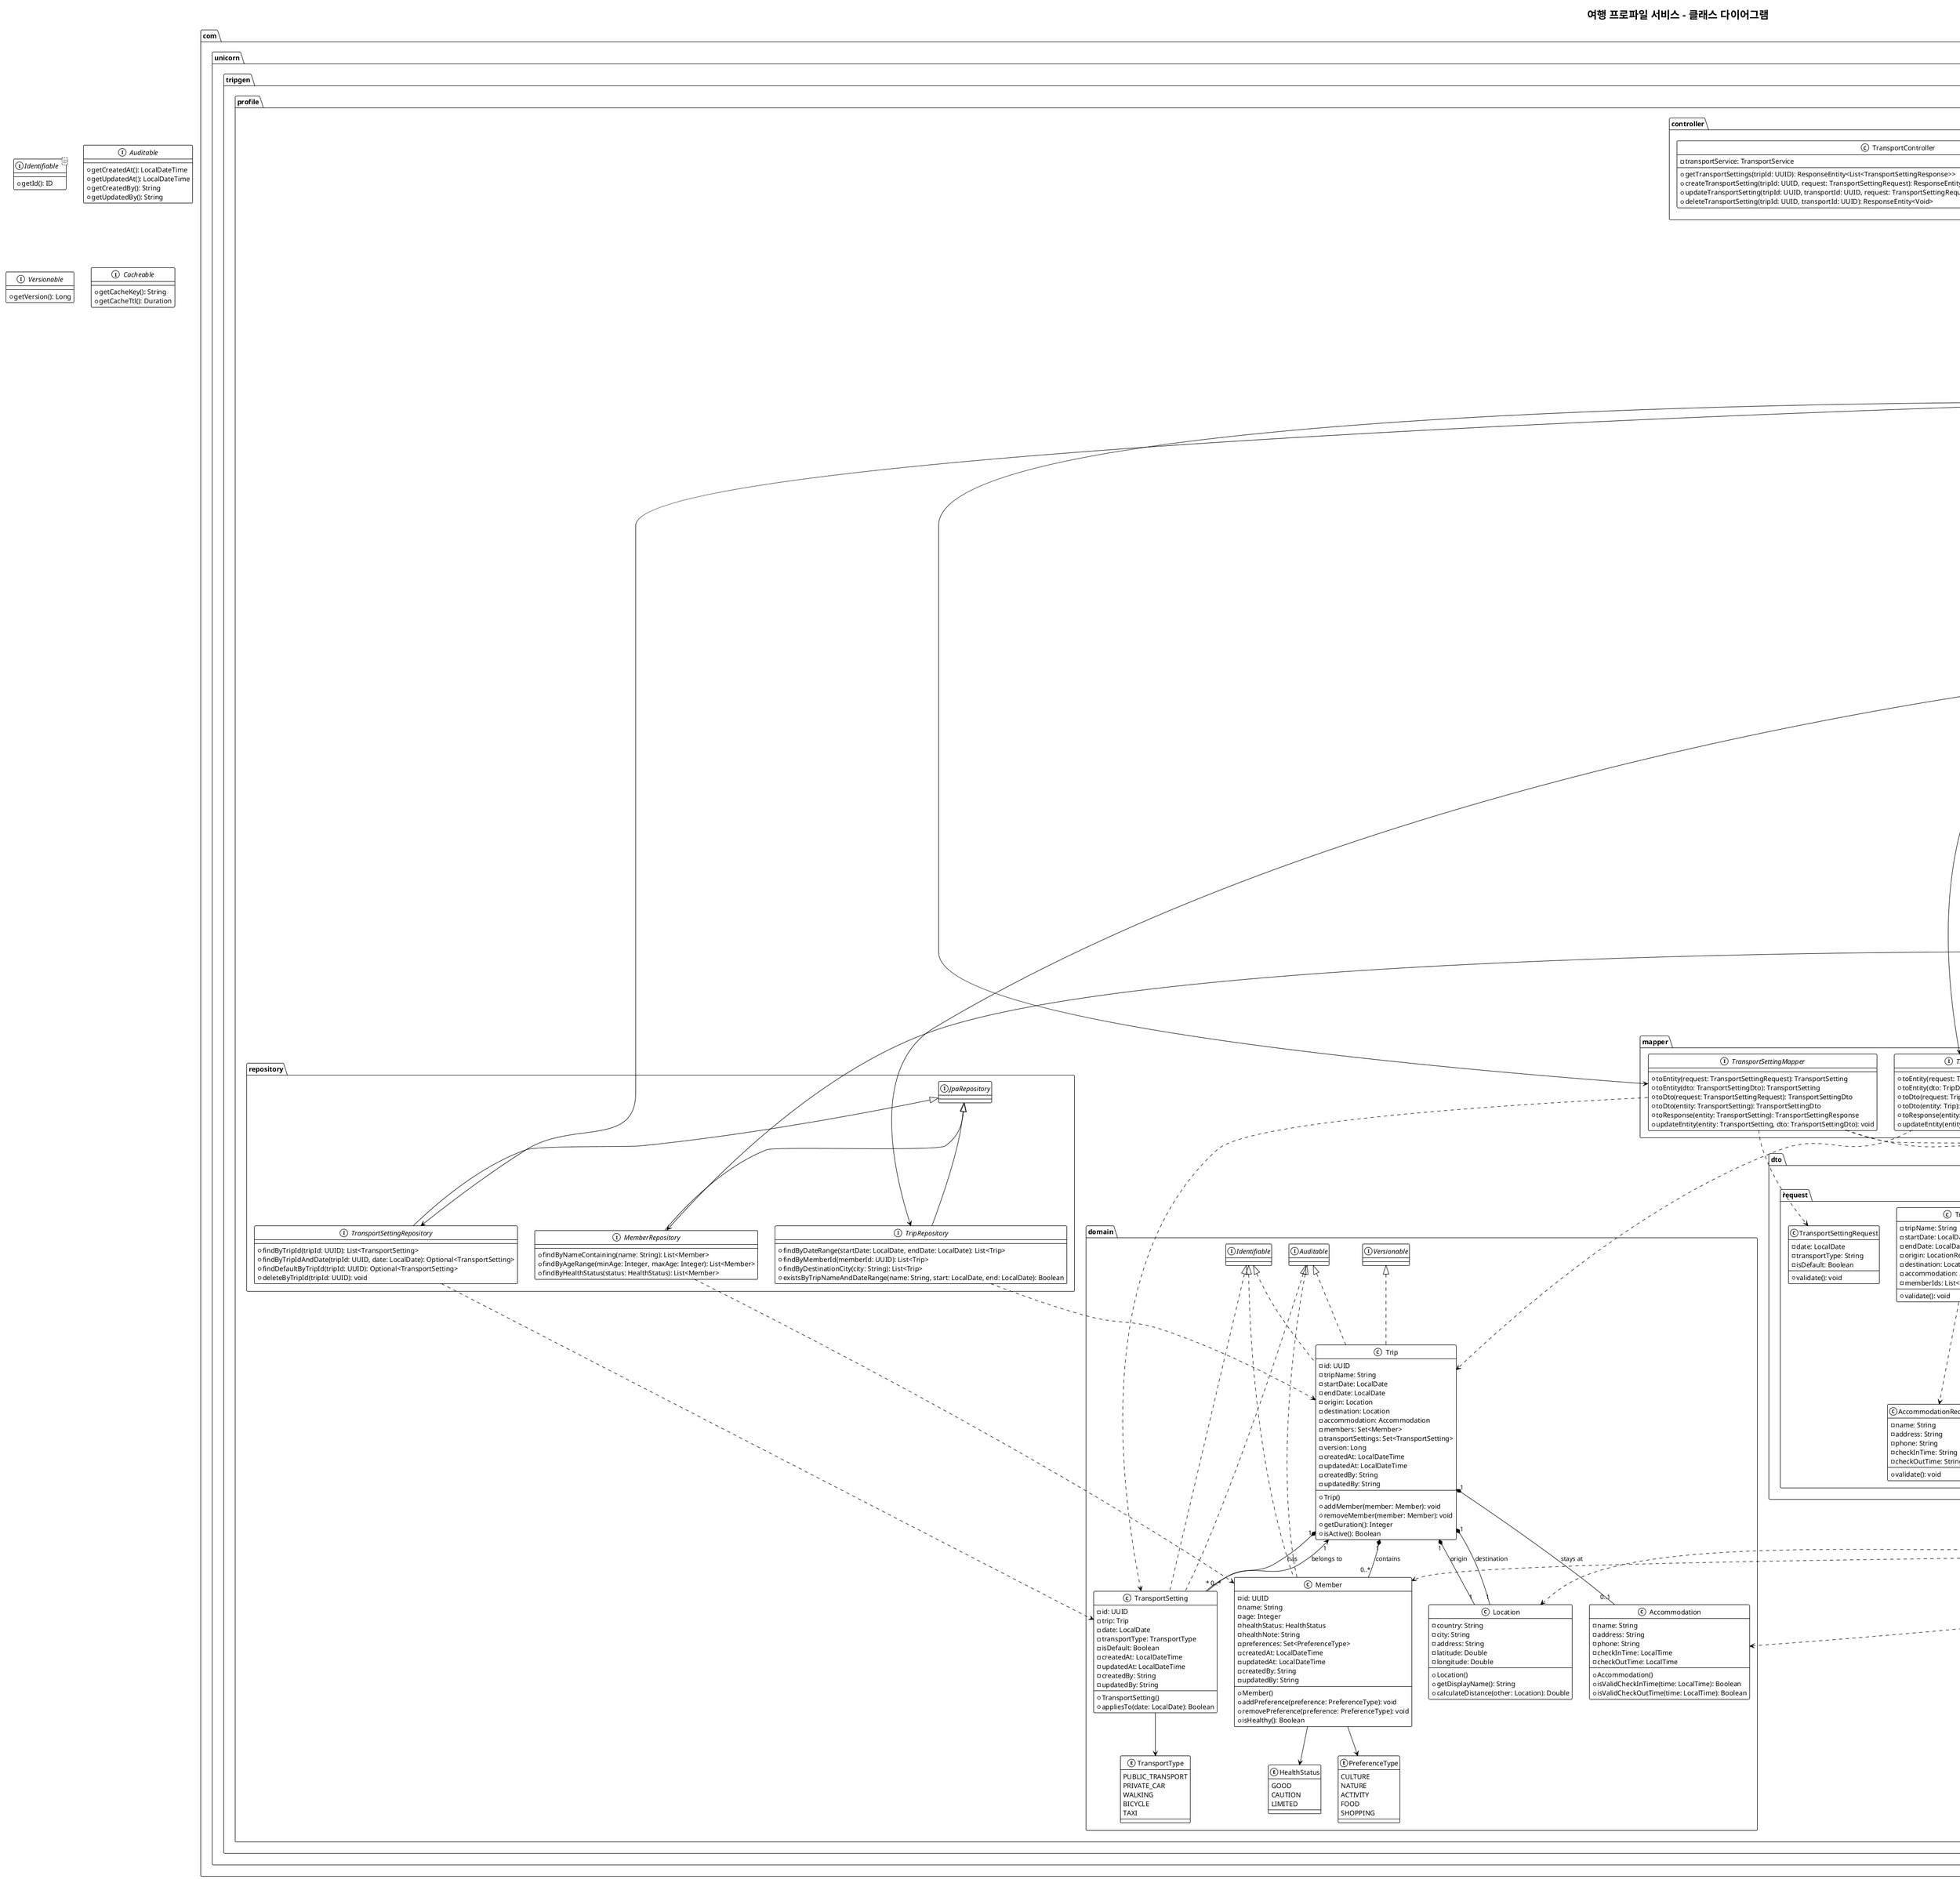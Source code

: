 @startuml
!theme mono

title 여행 프로파일 서비스 - 클래스 다이어그램

' 공통 인터페이스 정의 (common-base.txt에서 필요한 부분만)
interface Identifiable<ID> {
    + getId(): ID
}

interface Auditable {
    + getCreatedAt(): LocalDateTime
    + getUpdatedAt(): LocalDateTime
    + getCreatedBy(): String
    + getUpdatedBy(): String
}

interface Versionable {
    + getVersion(): Long
}

interface Cacheable {
    + getCacheKey(): String
    + getCacheTtl(): Duration
}

package "com.unicorn.tripgen.profile" {
    
    ' Controller Layer
    package "controller" {
        class MemberController {
            - memberService: MemberService
            + getMembers(): ResponseEntity<List<MemberResponse>>
            + createMember(request: MemberRequest): ResponseEntity<MemberResponse>
            + getMemberById(memberId: UUID): ResponseEntity<MemberResponse>
            + updateMember(memberId: UUID, request: MemberRequest): ResponseEntity<MemberResponse>
            + deleteMember(memberId: UUID): ResponseEntity<Void>
        }
        
        class TripController {
            - tripService: TripService
            + getTrips(): ResponseEntity<List<TripResponse>>
            + createTrip(request: TripRequest): ResponseEntity<TripResponse>
            + getTripById(tripId: UUID): ResponseEntity<TripResponse>
            + updateTrip(tripId: UUID, request: TripRequest): ResponseEntity<TripResponse>
            + deleteTrip(tripId: UUID): ResponseEntity<Void>
        }
        
        class TransportController {
            - transportService: TransportService
            + getTransportSettings(tripId: UUID): ResponseEntity<List<TransportSettingResponse>>
            + createTransportSetting(tripId: UUID, request: TransportSettingRequest): ResponseEntity<TransportSettingResponse>
            + updateTransportSetting(tripId: UUID, transportId: UUID, request: TransportSettingRequest): ResponseEntity<TransportSettingResponse>
            + deleteTransportSetting(tripId: UUID, transportId: UUID): ResponseEntity<Void>
        }
    }
    
    ' Service Layer
    package "service" {
        interface MemberService {
            + findAll(): List<Member>
            + findById(memberId: UUID): Member
            + create(memberDto: MemberDto): Member
            + update(memberId: UUID, memberDto: MemberDto): Member
            + delete(memberId: UUID): void
            + existsById(memberId: UUID): Boolean
        }
        
        class MemberServiceImpl implements MemberService {
            - memberRepository: MemberRepository
            - memberMapper: MemberMapper
            - cacheManager: CacheManager
            + findAll(): List<Member>
            + findById(memberId: UUID): Member
            + create(memberDto: MemberDto): Member
            + update(memberId: UUID, memberDto: MemberDto): Member
            + delete(memberId: UUID): void
            + existsById(memberId: UUID): Boolean
            - validateMember(memberDto: MemberDto): void
            - invalidateCache(memberId: UUID): void
        }
        
        interface TripService {
            + findAll(): List<Trip>
            + findById(tripId: UUID): Trip
            + create(tripDto: TripDto): Trip
            + update(tripId: UUID, tripDto: TripDto): Trip
            + delete(tripId: UUID): void
            + addMemberToTrip(tripId: UUID, memberId: UUID): void
            + removeMemberFromTrip(tripId: UUID, memberId: UUID): void
        }
        
        class TripServiceImpl implements TripService {
            - tripRepository: TripRepository
            - memberService: MemberService
            - tripMapper: TripMapper
            - cacheManager: CacheManager
            - locationService: LocationService
            + findAll(): List<Trip>
            + findById(tripId: UUID): Trip
            + create(tripDto: TripDto): Trip
            + update(tripId: UUID, tripDto: TripDto): Trip
            + delete(tripId: UUID): void
            + addMemberToTrip(tripId: UUID, memberId: UUID): void
            + removeMemberFromTrip(tripId: UUID, memberId: UUID): void
            - validateTrip(tripDto: TripDto): void
            - validateDateRange(startDate: LocalDate, endDate: LocalDate): void
            - enrichLocationData(location: Location): Location
        }
        
        interface TransportService {
            + findByTripId(tripId: UUID): List<TransportSetting>
            + create(tripId: UUID, transportDto: TransportSettingDto): TransportSetting
            + update(transportId: UUID, transportDto: TransportSettingDto): TransportSetting
            + delete(transportId: UUID): void
            + getDefaultTransport(tripId: UUID): TransportSetting
        }
        
        class TransportServiceImpl implements TransportService {
            - transportRepository: TransportSettingRepository
            - tripService: TripService
            - transportMapper: TransportSettingMapper
            + findByTripId(tripId: UUID): List<TransportSetting>
            + create(tripId: UUID, transportDto: TransportSettingDto): TransportSetting
            + update(transportId: UUID, transportDto: TransportSettingDto): TransportSetting
            + delete(transportId: UUID): void
            + getDefaultTransport(tripId: UUID): TransportSetting
            - ensureOnlyOneDefault(tripId: UUID, transportId: UUID): void
        }
        
        class LocationService {
            - restTemplate: RestTemplate
            - apiKey: String
            + geocode(address: String): Location
            + reverseGeocode(latitude: Double, longitude: Double): Location
            + validateCoordinates(latitude: Double, longitude: Double): Boolean
        }
    }
    
    ' Repository Layer
    package "repository" {
        interface MemberRepository extends JpaRepository {
            + findByNameContaining(name: String): List<Member>
            + findByAgeRange(minAge: Integer, maxAge: Integer): List<Member>
            + findByHealthStatus(status: HealthStatus): List<Member>
        }
        
        interface TripRepository extends JpaRepository {
            + findByDateRange(startDate: LocalDate, endDate: LocalDate): List<Trip>
            + findByMemberId(memberId: UUID): List<Trip>
            + findByDestinationCity(city: String): List<Trip>
            + existsByTripNameAndDateRange(name: String, start: LocalDate, end: LocalDate): Boolean
        }
        
        interface TransportSettingRepository extends JpaRepository {
            + findByTripId(tripId: UUID): List<TransportSetting>
            + findByTripIdAndDate(tripId: UUID, date: LocalDate): Optional<TransportSetting>
            + findDefaultByTripId(tripId: UUID): Optional<TransportSetting>
            + deleteByTripId(tripId: UUID): void
        }
    }
    
    ' Domain/Entity Layer
    package "domain" {
        class Member implements Identifiable, Auditable {
            - id: UUID
            - name: String
            - age: Integer
            - healthStatus: HealthStatus
            - healthNote: String
            - preferences: Set<PreferenceType>
            - createdAt: LocalDateTime
            - updatedAt: LocalDateTime
            - createdBy: String
            - updatedBy: String
            + Member()
            + addPreference(preference: PreferenceType): void
            + removePreference(preference: PreferenceType): void
            + isHealthy(): Boolean
        }
        
        class Trip implements Identifiable, Auditable, Versionable {
            - id: UUID
            - tripName: String
            - startDate: LocalDate
            - endDate: LocalDate
            - origin: Location
            - destination: Location
            - accommodation: Accommodation
            - members: Set<Member>
            - transportSettings: Set<TransportSetting>
            - version: Long
            - createdAt: LocalDateTime
            - updatedAt: LocalDateTime
            - createdBy: String
            - updatedBy: String
            + Trip()
            + addMember(member: Member): void
            + removeMember(member: Member): void
            + getDuration(): Integer
            + isActive(): Boolean
        }
        
        class TransportSetting implements Identifiable, Auditable {
            - id: UUID
            - trip: Trip
            - date: LocalDate
            - transportType: TransportType
            - isDefault: Boolean
            - createdAt: LocalDateTime
            - updatedAt: LocalDateTime
            - createdBy: String
            - updatedBy: String
            + TransportSetting()
            + appliesTo(date: LocalDate): Boolean
        }
        
        class Location {
            - country: String
            - city: String
            - address: String
            - latitude: Double
            - longitude: Double
            + Location()
            + getDisplayName(): String
            + calculateDistance(other: Location): Double
        }
        
        class Accommodation {
            - name: String
            - address: String
            - phone: String
            - checkInTime: LocalTime
            - checkOutTime: LocalTime
            + Accommodation()
            + isValidCheckInTime(time: LocalTime): Boolean
            + isValidCheckOutTime(time: LocalTime): Boolean
        }
        
        enum HealthStatus {
            GOOD
            CAUTION
            LIMITED
        }
        
        enum PreferenceType {
            CULTURE
            NATURE
            ACTIVITY
            FOOD
            SHOPPING
        }
        
        enum TransportType {
            PUBLIC_TRANSPORT
            PRIVATE_CAR
            WALKING
            BICYCLE
            TAXI
        }
    }
    
    ' DTO Layer
    package "dto" {
        package "request" {
            class MemberRequest {
                - name: String
                - age: Integer
                - healthStatus: String
                - healthNote: String
                - preferences: List<String>
                + validate(): void
            }
            
            class TripRequest {
                - tripName: String
                - startDate: LocalDate
                - endDate: LocalDate
                - origin: LocationRequest
                - destination: LocationRequest
                - accommodation: AccommodationRequest
                - memberIds: List<UUID>
                + validate(): void
            }
            
            class LocationRequest {
                - country: String
                - city: String
                - address: String
                + validate(): void
            }
            
            class AccommodationRequest {
                - name: String
                - address: String
                - phone: String
                - checkInTime: String
                - checkOutTime: String
                + validate(): void
            }
            
            class TransportSettingRequest {
                - date: LocalDate
                - transportType: String
                - isDefault: Boolean
                + validate(): void
            }
        }
        
        package "response" {
            class MemberResponse {
                - id: UUID
                - name: String
                - age: Integer
                - healthStatus: String
                - healthNote: String
                - preferences: List<String>
                - createdAt: LocalDateTime
                - updatedAt: LocalDateTime
                + static from(member: Member): MemberResponse
            }
            
            class TripResponse {
                - id: UUID
                - tripName: String
                - startDate: LocalDate
                - endDate: LocalDate
                - origin: LocationResponse
                - destination: LocationResponse
                - accommodation: AccommodationResponse
                - memberIds: List<UUID>
                - createdAt: LocalDateTime
                - updatedAt: LocalDateTime
                + static from(trip: Trip): TripResponse
            }
            
            class LocationResponse {
                - country: String
                - city: String
                - address: String
                - latitude: Double
                - longitude: Double
                + static from(location: Location): LocationResponse
            }
            
            class AccommodationResponse {
                - name: String
                - address: String
                - phone: String
                - checkInTime: String
                - checkOutTime: String
                + static from(accommodation: Accommodation): AccommodationResponse
            }
            
            class TransportSettingResponse {
                - id: UUID
                - tripId: UUID
                - date: LocalDate
                - transportType: String
                - isDefault: Boolean
                - createdAt: LocalDateTime
                - updatedAt: LocalDateTime
                + static from(transportSetting: TransportSetting): TransportSettingResponse
            }
        }
        
        package "internal" {
            class MemberDto {
                - name: String
                - age: Integer
                - healthStatus: HealthStatus
                - healthNote: String
                - preferences: Set<PreferenceType>
            }
            
            class TripDto {
                - tripName: String
                - startDate: LocalDate
                - endDate: LocalDate
                - origin: Location
                - destination: Location
                - accommodation: Accommodation
                - memberIds: Set<UUID>
            }
            
            class TransportSettingDto {
                - date: LocalDate
                - transportType: TransportType
                - isDefault: Boolean
            }
        }
    }
    
    ' Mapper Layer
    package "mapper" {
        interface MemberMapper {
            + toEntity(request: MemberRequest): Member
            + toEntity(dto: MemberDto): Member
            + toDto(request: MemberRequest): MemberDto
            + toDto(entity: Member): MemberDto
            + toResponse(entity: Member): MemberResponse
            + updateEntity(entity: Member, dto: MemberDto): void
        }
        
        interface TripMapper {
            + toEntity(request: TripRequest): Trip
            + toEntity(dto: TripDto): Trip
            + toDto(request: TripRequest): TripDto
            + toDto(entity: Trip): TripDto
            + toResponse(entity: Trip): TripResponse
            + updateEntity(entity: Trip, dto: TripDto): void
        }
        
        interface TransportSettingMapper {
            + toEntity(request: TransportSettingRequest): TransportSetting
            + toEntity(dto: TransportSettingDto): TransportSetting
            + toDto(request: TransportSettingRequest): TransportSettingDto
            + toDto(entity: TransportSetting): TransportSettingDto
            + toResponse(entity: TransportSetting): TransportSettingResponse
            + updateEntity(entity: TransportSetting, dto: TransportSettingDto): void
        }
    }
}

' 관계 정의
' Controller -> Service
MemberController --> MemberService
TripController --> TripService
TransportController --> TransportService

' Service Implementation
MemberServiceImpl --> MemberRepository
MemberServiceImpl --> MemberMapper
TripServiceImpl --> TripRepository
TripServiceImpl --> MemberService
TripServiceImpl --> TripMapper
TripServiceImpl --> LocationService
TransportServiceImpl --> TransportSettingRepository
TransportServiceImpl --> TripService
TransportServiceImpl --> TransportSettingMapper

' Repository -> Domain
MemberRepository ..> Member
TripRepository ..> Trip
TransportSettingRepository ..> TransportSetting

' Domain Relationships
Trip "1" *-- "0..*" Member : contains
Trip "1" *-- "0..*" TransportSetting : has
Trip "1" *-- "1" Location : origin
Trip "1" *-- "1" Location : destination
Trip "1" *-- "0..1" Accommodation : stays at
TransportSetting "*" --> "1" Trip : belongs to
Member --> HealthStatus
Member --> PreferenceType
TransportSetting --> TransportType

' DTO -> Domain mapping
MemberMapper ..> Member
MemberMapper ..> MemberRequest
MemberMapper ..> MemberResponse
MemberMapper ..> MemberDto
TripMapper ..> Trip
TripMapper ..> TripRequest
TripMapper ..> TripResponse
TripMapper ..> TripDto
TransportSettingMapper ..> TransportSetting
TransportSettingMapper ..> TransportSettingRequest
TransportSettingMapper ..> TransportSettingResponse
TransportSettingMapper ..> TransportSettingDto

' Response DTOs relationships
TripResponse ..> LocationResponse
TripResponse ..> AccommodationResponse
LocationResponse ..> Location
AccommodationResponse ..> Accommodation

' Request DTOs relationships
TripRequest ..> LocationRequest
TripRequest ..> AccommodationRequest

' Service -> Common components
MemberServiceImpl --> CacheManager
TripServiceImpl --> CacheManager
LocationService --> RestTemplate

@enduml